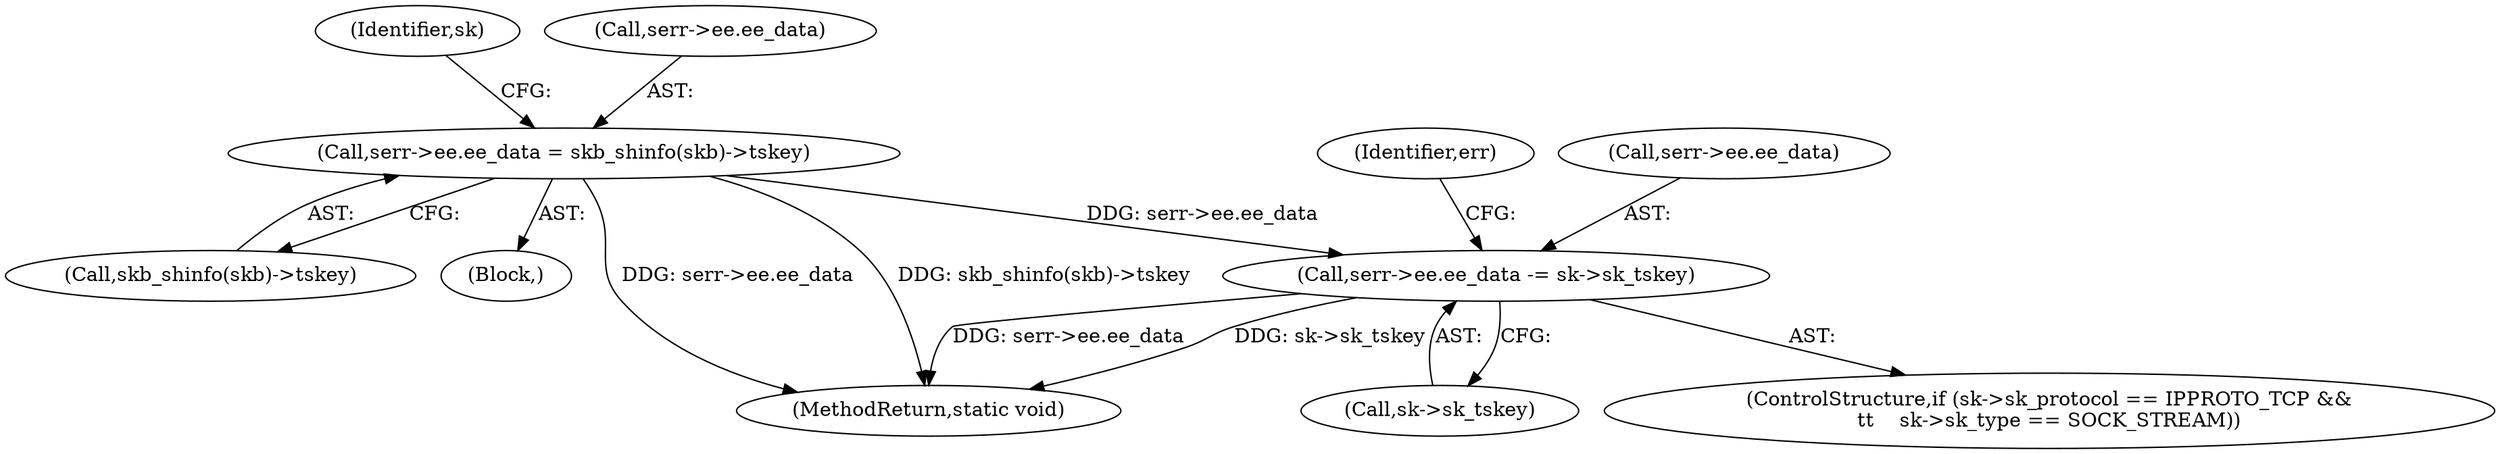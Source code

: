 digraph "0_linux_4ef1b2869447411ad3ef91ad7d4891a83c1a509a@pointer" {
"1000167" [label="(Call,serr->ee.ee_data -= sk->sk_tskey)"];
"1000145" [label="(Call,serr->ee.ee_data = skb_shinfo(skb)->tskey)"];
"1000151" [label="(Call,skb_shinfo(skb)->tskey)"];
"1000185" [label="(MethodReturn,static void)"];
"1000145" [label="(Call,serr->ee.ee_data = skb_shinfo(skb)->tskey)"];
"1000177" [label="(Identifier,err)"];
"1000168" [label="(Call,serr->ee.ee_data)"];
"1000144" [label="(Block,)"];
"1000159" [label="(Identifier,sk)"];
"1000167" [label="(Call,serr->ee.ee_data -= sk->sk_tskey)"];
"1000155" [label="(ControlStructure,if (sk->sk_protocol == IPPROTO_TCP &&\n\t\t    sk->sk_type == SOCK_STREAM))"];
"1000146" [label="(Call,serr->ee.ee_data)"];
"1000173" [label="(Call,sk->sk_tskey)"];
"1000167" -> "1000155"  [label="AST: "];
"1000167" -> "1000173"  [label="CFG: "];
"1000168" -> "1000167"  [label="AST: "];
"1000173" -> "1000167"  [label="AST: "];
"1000177" -> "1000167"  [label="CFG: "];
"1000167" -> "1000185"  [label="DDG: serr->ee.ee_data"];
"1000167" -> "1000185"  [label="DDG: sk->sk_tskey"];
"1000145" -> "1000167"  [label="DDG: serr->ee.ee_data"];
"1000145" -> "1000144"  [label="AST: "];
"1000145" -> "1000151"  [label="CFG: "];
"1000146" -> "1000145"  [label="AST: "];
"1000151" -> "1000145"  [label="AST: "];
"1000159" -> "1000145"  [label="CFG: "];
"1000145" -> "1000185"  [label="DDG: skb_shinfo(skb)->tskey"];
"1000145" -> "1000185"  [label="DDG: serr->ee.ee_data"];
}
